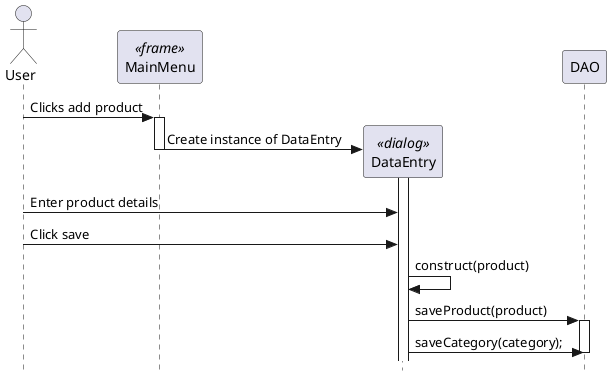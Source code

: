 @startuml
skinparam style strictuml

actor "User" as user
participant "MainMenu" as mainMenu <<frame>>

user -> mainMenu++ : Clicks add product

create "DataEntry" as dataEntry <<dialog>>

mainMenu -> dataEntry++: Create instance of DataEntry
mainMenu--

user -> dataEntry: Enter product details
user -> dataEntry: Click save
dataEntry -> dataEntry: construct(product)

participant "DAO" as dao

dataEntry -> dao++: saveProduct(product)
dataEntry -> dao: saveCategory(category);

dao--

@enduml